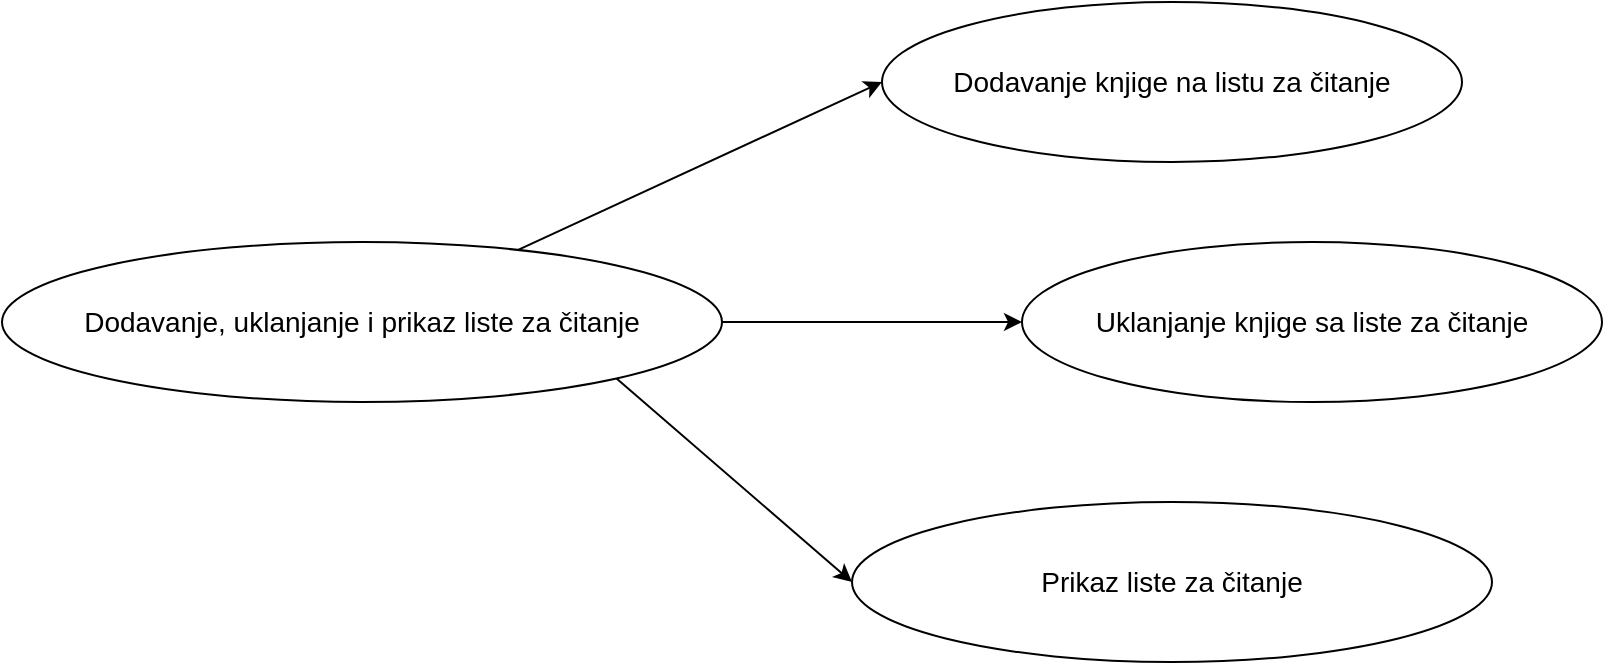 <mxfile version="25.0.1">
  <diagram name="Page-1" id="3GEkO5FOoxIme9ChC1EM">
    <mxGraphModel dx="1036" dy="606" grid="1" gridSize="10" guides="1" tooltips="1" connect="1" arrows="1" fold="1" page="1" pageScale="1" pageWidth="850" pageHeight="1100" math="0" shadow="0">
      <root>
        <mxCell id="0" />
        <mxCell id="1" parent="0" />
        <mxCell id="QpEi8Tok9MTBgcFl2BzZ-1" value="Dodavanje, uklanjanje i prikaz liste za&amp;nbsp;čitanje" style="ellipse;whiteSpace=wrap;html=1;fontSize=14;" vertex="1" parent="1">
          <mxGeometry x="20" y="260" width="360" height="80" as="geometry" />
        </mxCell>
        <mxCell id="QpEi8Tok9MTBgcFl2BzZ-2" value="Dodavanje knjige na listu za&amp;nbsp;čitanje" style="ellipse;whiteSpace=wrap;html=1;fontSize=14;" vertex="1" parent="1">
          <mxGeometry x="460" y="140" width="290" height="80" as="geometry" />
        </mxCell>
        <mxCell id="QpEi8Tok9MTBgcFl2BzZ-3" value="Uklanjanje knjige sa liste za&amp;nbsp;čitanje" style="ellipse;whiteSpace=wrap;html=1;fontSize=14;" vertex="1" parent="1">
          <mxGeometry x="530" y="260" width="290" height="80" as="geometry" />
        </mxCell>
        <mxCell id="QpEi8Tok9MTBgcFl2BzZ-4" value="Prikaz liste za&amp;nbsp;čitanje" style="ellipse;whiteSpace=wrap;html=1;fontSize=14;" vertex="1" parent="1">
          <mxGeometry x="445" y="390" width="320" height="80" as="geometry" />
        </mxCell>
        <mxCell id="QpEi8Tok9MTBgcFl2BzZ-5" value="" style="endArrow=classic;html=1;rounded=0;entryX=0;entryY=0.5;entryDx=0;entryDy=0;" edge="1" parent="1" source="QpEi8Tok9MTBgcFl2BzZ-1" target="QpEi8Tok9MTBgcFl2BzZ-2">
          <mxGeometry width="50" height="50" relative="1" as="geometry">
            <mxPoint x="400" y="340" as="sourcePoint" />
            <mxPoint x="450" y="290" as="targetPoint" />
          </mxGeometry>
        </mxCell>
        <mxCell id="QpEi8Tok9MTBgcFl2BzZ-6" value="" style="endArrow=classic;html=1;rounded=0;entryX=0;entryY=0.5;entryDx=0;entryDy=0;" edge="1" parent="1" source="QpEi8Tok9MTBgcFl2BzZ-1" target="QpEi8Tok9MTBgcFl2BzZ-3">
          <mxGeometry width="50" height="50" relative="1" as="geometry">
            <mxPoint x="400" y="340" as="sourcePoint" />
            <mxPoint x="450" y="290" as="targetPoint" />
          </mxGeometry>
        </mxCell>
        <mxCell id="QpEi8Tok9MTBgcFl2BzZ-7" value="" style="endArrow=classic;html=1;rounded=0;entryX=0;entryY=0.5;entryDx=0;entryDy=0;exitX=1;exitY=1;exitDx=0;exitDy=0;" edge="1" parent="1" source="QpEi8Tok9MTBgcFl2BzZ-1" target="QpEi8Tok9MTBgcFl2BzZ-4">
          <mxGeometry width="50" height="50" relative="1" as="geometry">
            <mxPoint x="390" y="310" as="sourcePoint" />
            <mxPoint x="540" y="310" as="targetPoint" />
          </mxGeometry>
        </mxCell>
      </root>
    </mxGraphModel>
  </diagram>
</mxfile>
